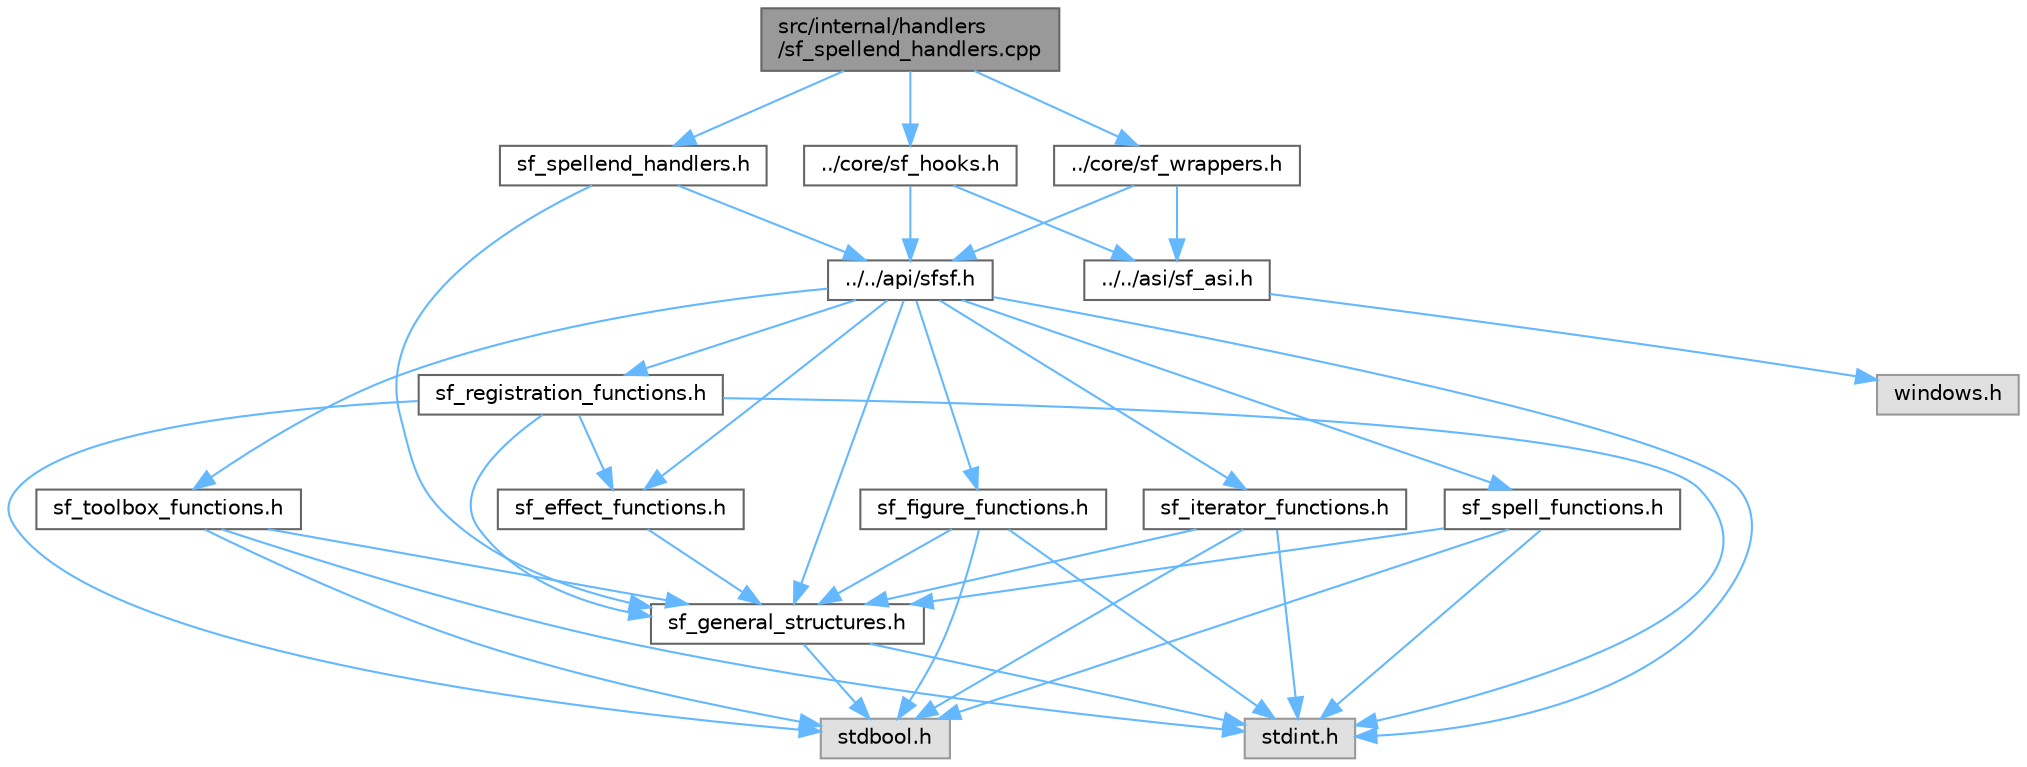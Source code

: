 digraph "src/internal/handlers/sf_spellend_handlers.cpp"
{
 // LATEX_PDF_SIZE
  bgcolor="transparent";
  edge [fontname=Helvetica,fontsize=10,labelfontname=Helvetica,labelfontsize=10];
  node [fontname=Helvetica,fontsize=10,shape=box,height=0.2,width=0.4];
  Node1 [id="Node000001",label="src/internal/handlers\l/sf_spellend_handlers.cpp",height=0.2,width=0.4,color="gray40", fillcolor="grey60", style="filled", fontcolor="black",tooltip=" "];
  Node1 -> Node2 [id="edge1_Node000001_Node000002",color="steelblue1",style="solid",tooltip=" "];
  Node2 [id="Node000002",label="sf_spellend_handlers.h",height=0.2,width=0.4,color="grey40", fillcolor="white", style="filled",URL="$sf__spellend__handlers_8h.html",tooltip=" "];
  Node2 -> Node3 [id="edge2_Node000002_Node000003",color="steelblue1",style="solid",tooltip=" "];
  Node3 [id="Node000003",label="../../api/sfsf.h",height=0.2,width=0.4,color="grey40", fillcolor="white", style="filled",URL="$sfsf_8h.html",tooltip=" "];
  Node3 -> Node4 [id="edge3_Node000003_Node000004",color="steelblue1",style="solid",tooltip=" "];
  Node4 [id="Node000004",label="sf_general_structures.h",height=0.2,width=0.4,color="grey40", fillcolor="white", style="filled",URL="$sf__general__structures_8h.html",tooltip=" "];
  Node4 -> Node5 [id="edge4_Node000004_Node000005",color="steelblue1",style="solid",tooltip=" "];
  Node5 [id="Node000005",label="stdint.h",height=0.2,width=0.4,color="grey60", fillcolor="#E0E0E0", style="filled",tooltip=" "];
  Node4 -> Node6 [id="edge5_Node000004_Node000006",color="steelblue1",style="solid",tooltip=" "];
  Node6 [id="Node000006",label="stdbool.h",height=0.2,width=0.4,color="grey60", fillcolor="#E0E0E0", style="filled",tooltip=" "];
  Node3 -> Node7 [id="edge6_Node000003_Node000007",color="steelblue1",style="solid",tooltip=" "];
  Node7 [id="Node000007",label="sf_figure_functions.h",height=0.2,width=0.4,color="grey40", fillcolor="white", style="filled",URL="$sf__figure__functions_8h.html",tooltip=" "];
  Node7 -> Node5 [id="edge7_Node000007_Node000005",color="steelblue1",style="solid",tooltip=" "];
  Node7 -> Node6 [id="edge8_Node000007_Node000006",color="steelblue1",style="solid",tooltip=" "];
  Node7 -> Node4 [id="edge9_Node000007_Node000004",color="steelblue1",style="solid",tooltip=" "];
  Node3 -> Node8 [id="edge10_Node000003_Node000008",color="steelblue1",style="solid",tooltip=" "];
  Node8 [id="Node000008",label="sf_iterator_functions.h",height=0.2,width=0.4,color="grey40", fillcolor="white", style="filled",URL="$sf__iterator__functions_8h.html",tooltip=" "];
  Node8 -> Node5 [id="edge11_Node000008_Node000005",color="steelblue1",style="solid",tooltip=" "];
  Node8 -> Node6 [id="edge12_Node000008_Node000006",color="steelblue1",style="solid",tooltip=" "];
  Node8 -> Node4 [id="edge13_Node000008_Node000004",color="steelblue1",style="solid",tooltip=" "];
  Node3 -> Node9 [id="edge14_Node000003_Node000009",color="steelblue1",style="solid",tooltip=" "];
  Node9 [id="Node000009",label="sf_spell_functions.h",height=0.2,width=0.4,color="grey40", fillcolor="white", style="filled",URL="$sf__spell__functions_8h.html",tooltip=" "];
  Node9 -> Node5 [id="edge15_Node000009_Node000005",color="steelblue1",style="solid",tooltip=" "];
  Node9 -> Node6 [id="edge16_Node000009_Node000006",color="steelblue1",style="solid",tooltip=" "];
  Node9 -> Node4 [id="edge17_Node000009_Node000004",color="steelblue1",style="solid",tooltip=" "];
  Node3 -> Node10 [id="edge18_Node000003_Node000010",color="steelblue1",style="solid",tooltip=" "];
  Node10 [id="Node000010",label="sf_effect_functions.h",height=0.2,width=0.4,color="grey40", fillcolor="white", style="filled",URL="$sf__effect__functions_8h.html",tooltip=" "];
  Node10 -> Node4 [id="edge19_Node000010_Node000004",color="steelblue1",style="solid",tooltip=" "];
  Node3 -> Node11 [id="edge20_Node000003_Node000011",color="steelblue1",style="solid",tooltip=" "];
  Node11 [id="Node000011",label="sf_toolbox_functions.h",height=0.2,width=0.4,color="grey40", fillcolor="white", style="filled",URL="$sf__toolbox__functions_8h.html",tooltip=" "];
  Node11 -> Node5 [id="edge21_Node000011_Node000005",color="steelblue1",style="solid",tooltip=" "];
  Node11 -> Node6 [id="edge22_Node000011_Node000006",color="steelblue1",style="solid",tooltip=" "];
  Node11 -> Node4 [id="edge23_Node000011_Node000004",color="steelblue1",style="solid",tooltip=" "];
  Node3 -> Node12 [id="edge24_Node000003_Node000012",color="steelblue1",style="solid",tooltip=" "];
  Node12 [id="Node000012",label="sf_registration_functions.h",height=0.2,width=0.4,color="grey40", fillcolor="white", style="filled",URL="$sf__registration__functions_8h.html",tooltip=" "];
  Node12 -> Node5 [id="edge25_Node000012_Node000005",color="steelblue1",style="solid",tooltip=" "];
  Node12 -> Node6 [id="edge26_Node000012_Node000006",color="steelblue1",style="solid",tooltip=" "];
  Node12 -> Node4 [id="edge27_Node000012_Node000004",color="steelblue1",style="solid",tooltip=" "];
  Node12 -> Node10 [id="edge28_Node000012_Node000010",color="steelblue1",style="solid",tooltip=" "];
  Node3 -> Node5 [id="edge29_Node000003_Node000005",color="steelblue1",style="solid",tooltip=" "];
  Node2 -> Node4 [id="edge30_Node000002_Node000004",color="steelblue1",style="solid",tooltip=" "];
  Node1 -> Node13 [id="edge31_Node000001_Node000013",color="steelblue1",style="solid",tooltip=" "];
  Node13 [id="Node000013",label="../core/sf_hooks.h",height=0.2,width=0.4,color="grey40", fillcolor="white", style="filled",URL="$sf__hooks_8h.html",tooltip=" "];
  Node13 -> Node3 [id="edge32_Node000013_Node000003",color="steelblue1",style="solid",tooltip=" "];
  Node13 -> Node14 [id="edge33_Node000013_Node000014",color="steelblue1",style="solid",tooltip=" "];
  Node14 [id="Node000014",label="../../asi/sf_asi.h",height=0.2,width=0.4,color="grey40", fillcolor="white", style="filled",URL="$sf__asi_8h.html",tooltip=" "];
  Node14 -> Node15 [id="edge34_Node000014_Node000015",color="steelblue1",style="solid",tooltip=" "];
  Node15 [id="Node000015",label="windows.h",height=0.2,width=0.4,color="grey60", fillcolor="#E0E0E0", style="filled",tooltip=" "];
  Node1 -> Node16 [id="edge35_Node000001_Node000016",color="steelblue1",style="solid",tooltip=" "];
  Node16 [id="Node000016",label="../core/sf_wrappers.h",height=0.2,width=0.4,color="grey40", fillcolor="white", style="filled",URL="$sf__wrappers_8h.html",tooltip=" "];
  Node16 -> Node3 [id="edge36_Node000016_Node000003",color="steelblue1",style="solid",tooltip=" "];
  Node16 -> Node14 [id="edge37_Node000016_Node000014",color="steelblue1",style="solid",tooltip=" "];
}
